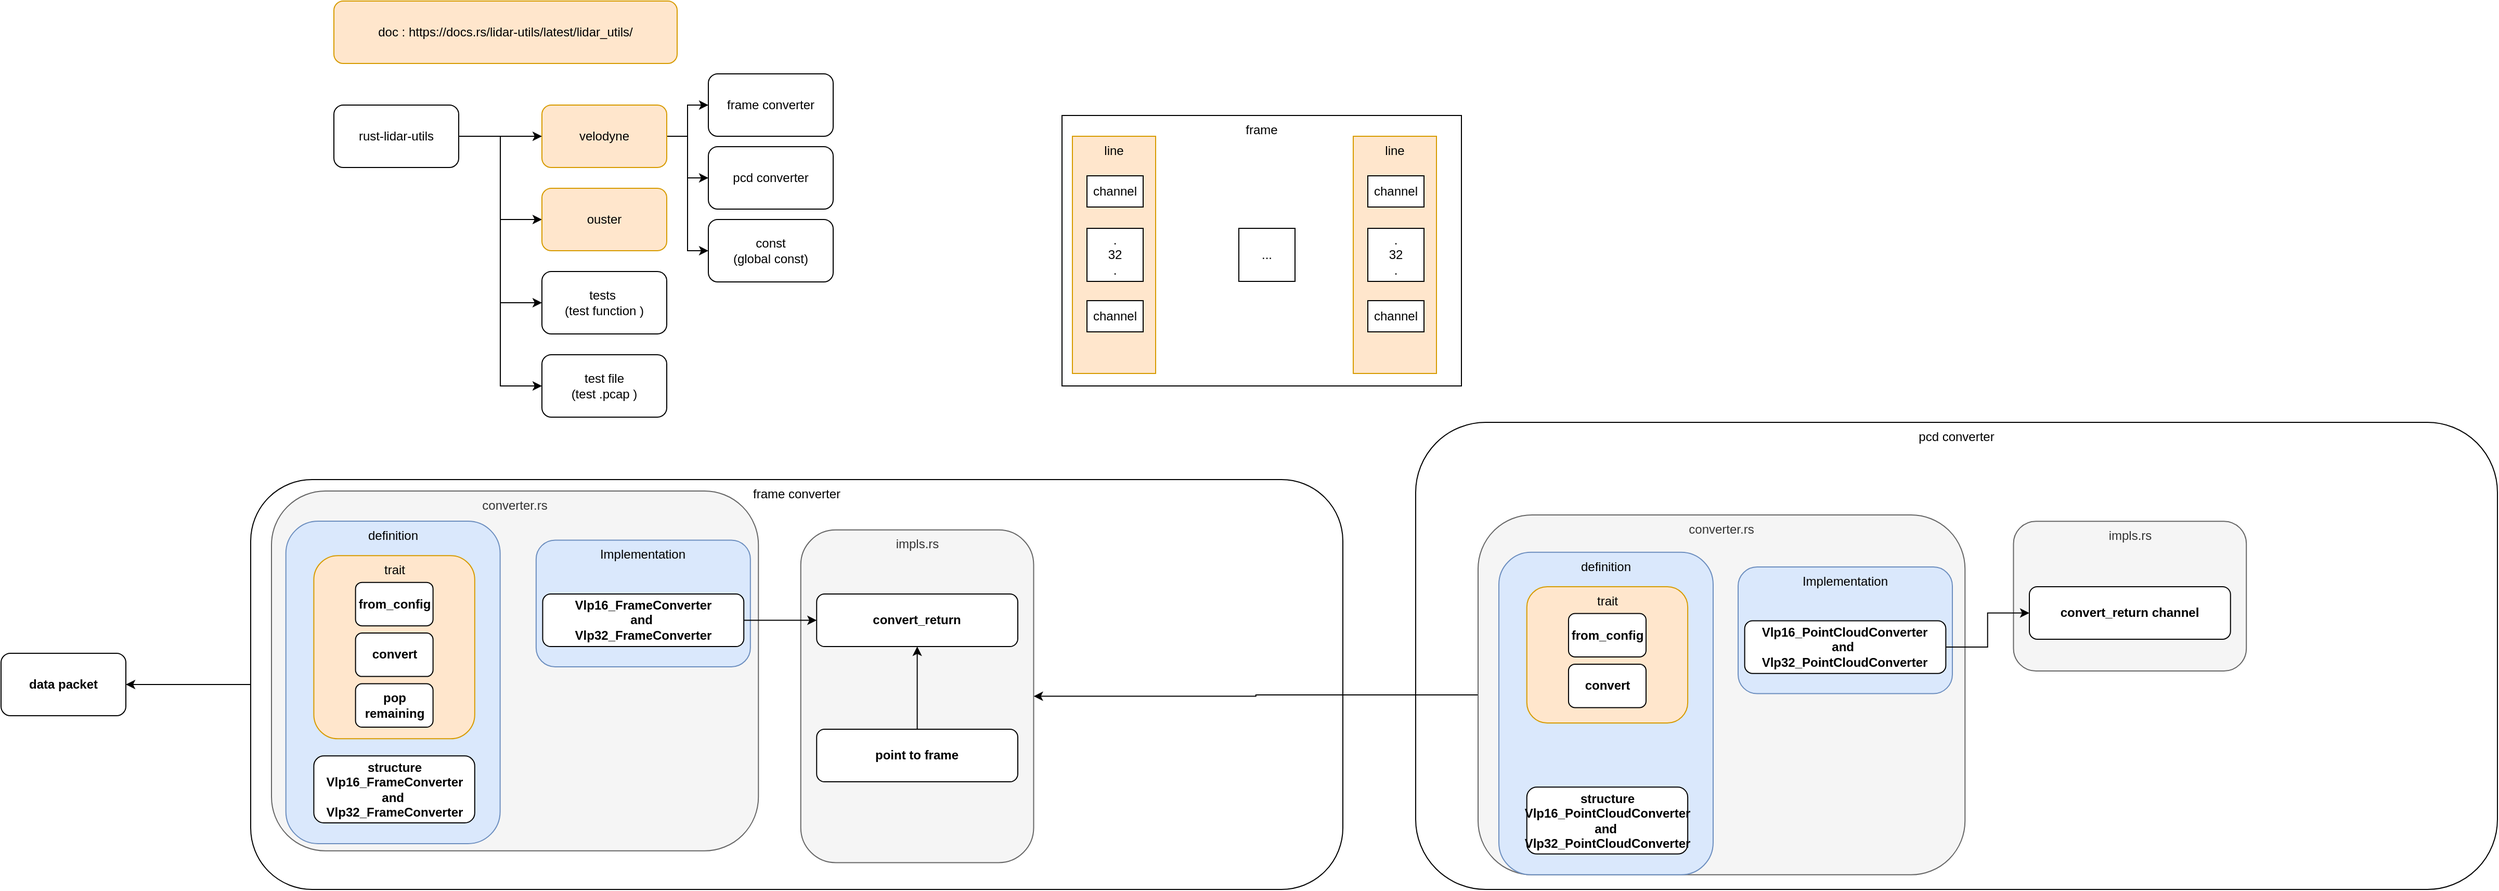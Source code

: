 <mxfile version="15.9.6" type="github">
  <diagram id="g9rVfQRId_UXP_9nCWD6" name="Page-1">
    <mxGraphModel dx="2099" dy="1830" grid="1" gridSize="10" guides="1" tooltips="1" connect="1" arrows="1" fold="1" page="1" pageScale="1" pageWidth="827" pageHeight="1169" math="0" shadow="0">
      <root>
        <mxCell id="0" />
        <mxCell id="1" parent="0" />
        <mxCell id="6qG_eV-OuzegyWjNAK-b-14" value="pcd converter" style="rounded=1;whiteSpace=wrap;html=1;verticalAlign=top;" vertex="1" parent="1">
          <mxGeometry x="1000" y="195" width="1040" height="449" as="geometry" />
        </mxCell>
        <mxCell id="6qG_eV-OuzegyWjNAK-b-96" value="impls.rs" style="rounded=1;whiteSpace=wrap;html=1;verticalAlign=top;fillColor=#f5f5f5;strokeColor=#666666;fontColor=#333333;" vertex="1" parent="1">
          <mxGeometry x="1574.73" y="290.1" width="223.89" height="143.9" as="geometry" />
        </mxCell>
        <mxCell id="2hSiSO6r-g4GhnsCLej8-1" value="tests&amp;nbsp;&lt;br&gt;(test function )" style="rounded=1;whiteSpace=wrap;html=1;" parent="1" vertex="1">
          <mxGeometry x="160" y="50" width="120" height="60" as="geometry" />
        </mxCell>
        <mxCell id="2hSiSO6r-g4GhnsCLej8-2" value="data packet" style="rounded=1;whiteSpace=wrap;html=1;fontStyle=1" parent="1" vertex="1">
          <mxGeometry x="-360" y="417" width="120" height="60" as="geometry" />
        </mxCell>
        <mxCell id="6qG_eV-OuzegyWjNAK-b-7" style="edgeStyle=orthogonalEdgeStyle;rounded=0;orthogonalLoop=1;jettySize=auto;html=1;entryX=0;entryY=0.5;entryDx=0;entryDy=0;" edge="1" parent="1" source="2hSiSO6r-g4GhnsCLej8-3" target="6qG_eV-OuzegyWjNAK-b-5">
          <mxGeometry relative="1" as="geometry" />
        </mxCell>
        <mxCell id="6qG_eV-OuzegyWjNAK-b-8" style="edgeStyle=orthogonalEdgeStyle;rounded=0;orthogonalLoop=1;jettySize=auto;html=1;" edge="1" parent="1" source="2hSiSO6r-g4GhnsCLej8-3" target="6qG_eV-OuzegyWjNAK-b-6">
          <mxGeometry relative="1" as="geometry" />
        </mxCell>
        <mxCell id="6qG_eV-OuzegyWjNAK-b-100" style="edgeStyle=orthogonalEdgeStyle;rounded=0;orthogonalLoop=1;jettySize=auto;html=1;entryX=0;entryY=0.5;entryDx=0;entryDy=0;" edge="1" parent="1" source="2hSiSO6r-g4GhnsCLej8-3" target="6qG_eV-OuzegyWjNAK-b-99">
          <mxGeometry relative="1" as="geometry" />
        </mxCell>
        <mxCell id="2hSiSO6r-g4GhnsCLej8-3" value="velodyne" style="rounded=1;whiteSpace=wrap;html=1;fillColor=#ffe6cc;strokeColor=#d79b00;" parent="1" vertex="1">
          <mxGeometry x="160" y="-110" width="120" height="60" as="geometry" />
        </mxCell>
        <mxCell id="2hSiSO6r-g4GhnsCLej8-4" value="doc :&amp;nbsp;https://docs.rs/lidar-utils/latest/lidar_utils/" style="rounded=1;whiteSpace=wrap;html=1;fillColor=#ffe6cc;strokeColor=#d79b00;" parent="1" vertex="1">
          <mxGeometry x="-40" y="-210" width="330" height="60" as="geometry" />
        </mxCell>
        <mxCell id="6qG_eV-OuzegyWjNAK-b-2" style="edgeStyle=orthogonalEdgeStyle;rounded=0;orthogonalLoop=1;jettySize=auto;html=1;entryX=0;entryY=0.5;entryDx=0;entryDy=0;" edge="1" parent="1" source="6qG_eV-OuzegyWjNAK-b-1" target="2hSiSO6r-g4GhnsCLej8-3">
          <mxGeometry relative="1" as="geometry" />
        </mxCell>
        <mxCell id="6qG_eV-OuzegyWjNAK-b-4" style="edgeStyle=orthogonalEdgeStyle;rounded=0;orthogonalLoop=1;jettySize=auto;html=1;entryX=0;entryY=0.5;entryDx=0;entryDy=0;" edge="1" parent="1" source="6qG_eV-OuzegyWjNAK-b-1" target="6qG_eV-OuzegyWjNAK-b-3">
          <mxGeometry relative="1" as="geometry" />
        </mxCell>
        <mxCell id="6qG_eV-OuzegyWjNAK-b-9" style="edgeStyle=orthogonalEdgeStyle;rounded=0;orthogonalLoop=1;jettySize=auto;html=1;entryX=0;entryY=0.5;entryDx=0;entryDy=0;" edge="1" parent="1" source="6qG_eV-OuzegyWjNAK-b-1" target="2hSiSO6r-g4GhnsCLej8-1">
          <mxGeometry relative="1" as="geometry" />
        </mxCell>
        <mxCell id="6qG_eV-OuzegyWjNAK-b-11" style="edgeStyle=orthogonalEdgeStyle;rounded=0;orthogonalLoop=1;jettySize=auto;html=1;entryX=0;entryY=0.5;entryDx=0;entryDy=0;" edge="1" parent="1" source="6qG_eV-OuzegyWjNAK-b-1" target="6qG_eV-OuzegyWjNAK-b-10">
          <mxGeometry relative="1" as="geometry" />
        </mxCell>
        <mxCell id="6qG_eV-OuzegyWjNAK-b-1" value="rust-lidar-utils" style="rounded=1;whiteSpace=wrap;html=1;" vertex="1" parent="1">
          <mxGeometry x="-40" y="-110" width="120" height="60" as="geometry" />
        </mxCell>
        <mxCell id="6qG_eV-OuzegyWjNAK-b-3" value="ouster" style="rounded=1;whiteSpace=wrap;html=1;fillColor=#ffe6cc;strokeColor=#d79b00;" vertex="1" parent="1">
          <mxGeometry x="160" y="-30" width="120" height="60" as="geometry" />
        </mxCell>
        <mxCell id="6qG_eV-OuzegyWjNAK-b-5" value="frame converter" style="rounded=1;whiteSpace=wrap;html=1;" vertex="1" parent="1">
          <mxGeometry x="320" y="-140" width="120" height="60" as="geometry" />
        </mxCell>
        <mxCell id="6qG_eV-OuzegyWjNAK-b-6" value="pcd converter" style="rounded=1;whiteSpace=wrap;html=1;" vertex="1" parent="1">
          <mxGeometry x="320" y="-70" width="120" height="60" as="geometry" />
        </mxCell>
        <mxCell id="6qG_eV-OuzegyWjNAK-b-10" value="test file&lt;br&gt;(test .pcap )" style="rounded=1;whiteSpace=wrap;html=1;" vertex="1" parent="1">
          <mxGeometry x="160" y="130" width="120" height="60" as="geometry" />
        </mxCell>
        <mxCell id="6qG_eV-OuzegyWjNAK-b-12" value="" style="group" vertex="1" connectable="0" parent="1">
          <mxGeometry x="660" y="-100" width="384" height="260" as="geometry" />
        </mxCell>
        <mxCell id="_eqaHYVxHlZJ16gZmGbW-1" value="frame" style="rounded=0;whiteSpace=wrap;html=1;verticalAlign=top;" parent="6qG_eV-OuzegyWjNAK-b-12" vertex="1">
          <mxGeometry width="384" height="260" as="geometry" />
        </mxCell>
        <mxCell id="6qG_eV-OuzegyWjNAK-b-105" value="" style="group" vertex="1" connectable="0" parent="6qG_eV-OuzegyWjNAK-b-12">
          <mxGeometry x="10" y="20" width="80" height="228" as="geometry" />
        </mxCell>
        <mxCell id="6qG_eV-OuzegyWjNAK-b-104" value="line" style="rounded=0;whiteSpace=wrap;html=1;fillColor=#ffe6cc;strokeColor=#d79b00;verticalAlign=top;" vertex="1" parent="6qG_eV-OuzegyWjNAK-b-105">
          <mxGeometry width="80" height="228" as="geometry" />
        </mxCell>
        <mxCell id="_eqaHYVxHlZJ16gZmGbW-2" value="channel" style="rounded=0;whiteSpace=wrap;html=1;" parent="6qG_eV-OuzegyWjNAK-b-105" vertex="1">
          <mxGeometry x="14" y="158" width="54" height="30" as="geometry" />
        </mxCell>
        <mxCell id="_eqaHYVxHlZJ16gZmGbW-3" value="channel" style="rounded=0;whiteSpace=wrap;html=1;" parent="6qG_eV-OuzegyWjNAK-b-105" vertex="1">
          <mxGeometry x="14" y="38" width="54" height="30" as="geometry" />
        </mxCell>
        <mxCell id="_eqaHYVxHlZJ16gZmGbW-4" value=".&lt;br&gt;32&lt;br&gt;." style="rounded=0;whiteSpace=wrap;html=1;" parent="6qG_eV-OuzegyWjNAK-b-105" vertex="1">
          <mxGeometry x="14" y="88.5" width="54" height="51" as="geometry" />
        </mxCell>
        <mxCell id="6qG_eV-OuzegyWjNAK-b-106" value="" style="group" vertex="1" connectable="0" parent="6qG_eV-OuzegyWjNAK-b-12">
          <mxGeometry x="280" y="20" width="80" height="228" as="geometry" />
        </mxCell>
        <mxCell id="6qG_eV-OuzegyWjNAK-b-107" value="line" style="rounded=0;whiteSpace=wrap;html=1;fillColor=#ffe6cc;strokeColor=#d79b00;verticalAlign=top;" vertex="1" parent="6qG_eV-OuzegyWjNAK-b-106">
          <mxGeometry width="80" height="228" as="geometry" />
        </mxCell>
        <mxCell id="6qG_eV-OuzegyWjNAK-b-108" value="channel" style="rounded=0;whiteSpace=wrap;html=1;" vertex="1" parent="6qG_eV-OuzegyWjNAK-b-106">
          <mxGeometry x="14" y="158" width="54" height="30" as="geometry" />
        </mxCell>
        <mxCell id="6qG_eV-OuzegyWjNAK-b-109" value="channel" style="rounded=0;whiteSpace=wrap;html=1;" vertex="1" parent="6qG_eV-OuzegyWjNAK-b-106">
          <mxGeometry x="14" y="38" width="54" height="30" as="geometry" />
        </mxCell>
        <mxCell id="6qG_eV-OuzegyWjNAK-b-110" value=".&lt;br&gt;32&lt;br&gt;." style="rounded=0;whiteSpace=wrap;html=1;" vertex="1" parent="6qG_eV-OuzegyWjNAK-b-106">
          <mxGeometry x="14" y="88.5" width="54" height="51" as="geometry" />
        </mxCell>
        <mxCell id="6qG_eV-OuzegyWjNAK-b-111" value="..." style="rounded=0;whiteSpace=wrap;html=1;" vertex="1" parent="6qG_eV-OuzegyWjNAK-b-12">
          <mxGeometry x="170" y="108.5" width="54" height="51" as="geometry" />
        </mxCell>
        <mxCell id="6qG_eV-OuzegyWjNAK-b-39" value="" style="group" vertex="1" connectable="0" parent="1">
          <mxGeometry x="-100" y="250" width="1150" height="394" as="geometry" />
        </mxCell>
        <mxCell id="6qG_eV-OuzegyWjNAK-b-15" value="frame converter" style="rounded=1;whiteSpace=wrap;html=1;verticalAlign=top;" vertex="1" parent="6qG_eV-OuzegyWjNAK-b-39">
          <mxGeometry x="-20" width="1050" height="394" as="geometry" />
        </mxCell>
        <mxCell id="6qG_eV-OuzegyWjNAK-b-40" value="impls.rs" style="rounded=1;whiteSpace=wrap;html=1;verticalAlign=top;fillColor=#f5f5f5;strokeColor=#666666;fontColor=#333333;" vertex="1" parent="6qG_eV-OuzegyWjNAK-b-39">
          <mxGeometry x="508.85" y="48.38" width="223.894" height="319.81" as="geometry" />
        </mxCell>
        <mxCell id="6qG_eV-OuzegyWjNAK-b-46" value="converter.rs" style="rounded=1;whiteSpace=wrap;html=1;verticalAlign=top;fillColor=#f5f5f5;strokeColor=#666666;fontColor=#333333;" vertex="1" parent="6qG_eV-OuzegyWjNAK-b-39">
          <mxGeometry y="11" width="468.142" height="345.91" as="geometry" />
        </mxCell>
        <mxCell id="6qG_eV-OuzegyWjNAK-b-38" value="Implementation" style="rounded=1;whiteSpace=wrap;html=1;verticalAlign=top;fillColor=#dae8fc;strokeColor=#6c8ebf;" vertex="1" parent="6qG_eV-OuzegyWjNAK-b-39">
          <mxGeometry x="254.425" y="58.19" width="205.982" height="121.81" as="geometry" />
        </mxCell>
        <mxCell id="6qG_eV-OuzegyWjNAK-b-49" style="edgeStyle=orthogonalEdgeStyle;rounded=0;orthogonalLoop=1;jettySize=auto;html=1;" edge="1" parent="6qG_eV-OuzegyWjNAK-b-39" source="6qG_eV-OuzegyWjNAK-b-33" target="6qG_eV-OuzegyWjNAK-b-41">
          <mxGeometry relative="1" as="geometry" />
        </mxCell>
        <mxCell id="6qG_eV-OuzegyWjNAK-b-33" value="Vlp16_FrameConverter&lt;br&gt;and&amp;nbsp;&lt;br&gt;Vlp32_FrameConverter" style="rounded=1;whiteSpace=wrap;html=1;fontStyle=1" vertex="1" parent="6qG_eV-OuzegyWjNAK-b-39">
          <mxGeometry x="260.735" y="110.0" width="193.363" height="50.51" as="geometry" />
        </mxCell>
        <mxCell id="6qG_eV-OuzegyWjNAK-b-41" value="convert_return" style="rounded=1;whiteSpace=wrap;html=1;fontStyle=1" vertex="1" parent="6qG_eV-OuzegyWjNAK-b-39">
          <mxGeometry x="524.12" y="110" width="193.363" height="50.51" as="geometry" />
        </mxCell>
        <mxCell id="6qG_eV-OuzegyWjNAK-b-37" value="" style="group" vertex="1" connectable="0" parent="6qG_eV-OuzegyWjNAK-b-39">
          <mxGeometry x="13.841" y="40.003" width="205.982" height="310" as="geometry" />
        </mxCell>
        <mxCell id="6qG_eV-OuzegyWjNAK-b-34" value="definition" style="rounded=1;whiteSpace=wrap;html=1;verticalAlign=top;fillColor=#dae8fc;strokeColor=#6c8ebf;" vertex="1" parent="6qG_eV-OuzegyWjNAK-b-37">
          <mxGeometry width="205.982" height="310" as="geometry" />
        </mxCell>
        <mxCell id="6qG_eV-OuzegyWjNAK-b-20" value="trait" style="rounded=1;whiteSpace=wrap;html=1;verticalAlign=top;fillColor=#ffe6cc;strokeColor=#d79b00;" vertex="1" parent="6qG_eV-OuzegyWjNAK-b-37">
          <mxGeometry x="26.867" y="33.067" width="154.69" height="176.08" as="geometry" />
        </mxCell>
        <mxCell id="6qG_eV-OuzegyWjNAK-b-16" value="from_config" style="rounded=1;whiteSpace=wrap;html=1;fontStyle=1" vertex="1" parent="6qG_eV-OuzegyWjNAK-b-37">
          <mxGeometry x="66.957" y="58.817" width="74.517" height="41.758" as="geometry" />
        </mxCell>
        <mxCell id="6qG_eV-OuzegyWjNAK-b-17" value="convert" style="rounded=1;whiteSpace=wrap;html=1;fontStyle=1" vertex="1" parent="6qG_eV-OuzegyWjNAK-b-37">
          <mxGeometry x="66.957" y="107.535" width="74.517" height="41.758" as="geometry" />
        </mxCell>
        <mxCell id="6qG_eV-OuzegyWjNAK-b-18" value="pop remaining" style="rounded=1;whiteSpace=wrap;html=1;fontStyle=1" vertex="1" parent="6qG_eV-OuzegyWjNAK-b-37">
          <mxGeometry x="66.957" y="156.253" width="74.517" height="41.758" as="geometry" />
        </mxCell>
        <mxCell id="6qG_eV-OuzegyWjNAK-b-24" value="structure&lt;br&gt;Vlp16_FrameConverter&lt;br&gt;and&amp;nbsp;&lt;br&gt;Vlp32_FrameConverter" style="rounded=1;whiteSpace=wrap;html=1;fontStyle=1" vertex="1" parent="6qG_eV-OuzegyWjNAK-b-37">
          <mxGeometry x="26.867" y="225.68" width="154.69" height="64.32" as="geometry" />
        </mxCell>
        <mxCell id="6qG_eV-OuzegyWjNAK-b-66" style="edgeStyle=orthogonalEdgeStyle;rounded=0;orthogonalLoop=1;jettySize=auto;html=1;" edge="1" parent="6qG_eV-OuzegyWjNAK-b-39" source="6qG_eV-OuzegyWjNAK-b-65" target="6qG_eV-OuzegyWjNAK-b-41">
          <mxGeometry relative="1" as="geometry" />
        </mxCell>
        <mxCell id="6qG_eV-OuzegyWjNAK-b-65" value="point to frame" style="rounded=1;whiteSpace=wrap;html=1;fontStyle=1" vertex="1" parent="6qG_eV-OuzegyWjNAK-b-39">
          <mxGeometry x="524.12" y="240" width="193.363" height="50.51" as="geometry" />
        </mxCell>
        <mxCell id="6qG_eV-OuzegyWjNAK-b-67" style="edgeStyle=orthogonalEdgeStyle;rounded=0;orthogonalLoop=1;jettySize=auto;html=1;" edge="1" parent="1" source="6qG_eV-OuzegyWjNAK-b-15" target="2hSiSO6r-g4GhnsCLej8-2">
          <mxGeometry relative="1" as="geometry" />
        </mxCell>
        <mxCell id="6qG_eV-OuzegyWjNAK-b-103" style="edgeStyle=orthogonalEdgeStyle;rounded=0;orthogonalLoop=1;jettySize=auto;html=1;" edge="1" parent="1" source="6qG_eV-OuzegyWjNAK-b-68" target="6qG_eV-OuzegyWjNAK-b-40">
          <mxGeometry relative="1" as="geometry" />
        </mxCell>
        <mxCell id="6qG_eV-OuzegyWjNAK-b-68" value="converter.rs" style="rounded=1;whiteSpace=wrap;html=1;verticalAlign=top;fillColor=#f5f5f5;strokeColor=#666666;fontColor=#333333;" vertex="1" parent="1">
          <mxGeometry x="1060" y="284" width="468.142" height="345.91" as="geometry" />
        </mxCell>
        <mxCell id="6qG_eV-OuzegyWjNAK-b-88" value="definition" style="rounded=1;whiteSpace=wrap;html=1;verticalAlign=top;fillColor=#dae8fc;strokeColor=#6c8ebf;" vertex="1" parent="1">
          <mxGeometry x="1080.001" y="319.913" width="205.982" height="310" as="geometry" />
        </mxCell>
        <mxCell id="6qG_eV-OuzegyWjNAK-b-89" value="trait" style="rounded=1;whiteSpace=wrap;html=1;verticalAlign=top;fillColor=#ffe6cc;strokeColor=#d79b00;" vertex="1" parent="1">
          <mxGeometry x="1106.87" y="352.98" width="154.69" height="131.02" as="geometry" />
        </mxCell>
        <mxCell id="6qG_eV-OuzegyWjNAK-b-90" value="from_config" style="rounded=1;whiteSpace=wrap;html=1;fontStyle=1" vertex="1" parent="1">
          <mxGeometry x="1146.958" y="378.731" width="74.517" height="41.758" as="geometry" />
        </mxCell>
        <mxCell id="6qG_eV-OuzegyWjNAK-b-91" value="convert" style="rounded=1;whiteSpace=wrap;html=1;fontStyle=1" vertex="1" parent="1">
          <mxGeometry x="1146.958" y="427.449" width="74.517" height="41.758" as="geometry" />
        </mxCell>
        <mxCell id="6qG_eV-OuzegyWjNAK-b-93" value="structure&lt;br&gt;Vlp16_PointCloudConverter&lt;br&gt;and&amp;nbsp;&lt;br&gt;Vlp32_PointCloudConverter" style="rounded=1;whiteSpace=wrap;html=1;fontStyle=1" vertex="1" parent="1">
          <mxGeometry x="1106.868" y="545.593" width="154.69" height="64.32" as="geometry" />
        </mxCell>
        <mxCell id="6qG_eV-OuzegyWjNAK-b-94" value="Implementation" style="rounded=1;whiteSpace=wrap;html=1;verticalAlign=top;fillColor=#dae8fc;strokeColor=#6c8ebf;" vertex="1" parent="1">
          <mxGeometry x="1310.005" y="334" width="205.982" height="121.81" as="geometry" />
        </mxCell>
        <mxCell id="6qG_eV-OuzegyWjNAK-b-101" style="edgeStyle=orthogonalEdgeStyle;rounded=0;orthogonalLoop=1;jettySize=auto;html=1;" edge="1" parent="1" source="6qG_eV-OuzegyWjNAK-b-95" target="6qG_eV-OuzegyWjNAK-b-97">
          <mxGeometry relative="1" as="geometry" />
        </mxCell>
        <mxCell id="6qG_eV-OuzegyWjNAK-b-95" value="Vlp16_PointCloudConverter&lt;br&gt;and&amp;nbsp;&lt;br&gt;Vlp32_PointCloudConverter" style="rounded=1;whiteSpace=wrap;html=1;fontStyle=1" vertex="1" parent="1">
          <mxGeometry x="1316.315" y="385.81" width="193.363" height="50.51" as="geometry" />
        </mxCell>
        <mxCell id="6qG_eV-OuzegyWjNAK-b-97" value="convert_return channel" style="rounded=1;whiteSpace=wrap;html=1;fontStyle=1" vertex="1" parent="1">
          <mxGeometry x="1590.0" y="352.98" width="193.363" height="50.51" as="geometry" />
        </mxCell>
        <mxCell id="6qG_eV-OuzegyWjNAK-b-99" value="const&lt;br&gt;(global const)" style="rounded=1;whiteSpace=wrap;html=1;" vertex="1" parent="1">
          <mxGeometry x="320" width="120" height="60" as="geometry" />
        </mxCell>
      </root>
    </mxGraphModel>
  </diagram>
</mxfile>
